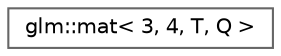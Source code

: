 digraph "Graphical Class Hierarchy"
{
 // LATEX_PDF_SIZE
  bgcolor="transparent";
  edge [fontname=Helvetica,fontsize=10,labelfontname=Helvetica,labelfontsize=10];
  node [fontname=Helvetica,fontsize=10,shape=box,height=0.2,width=0.4];
  rankdir="LR";
  Node0 [id="Node000000",label="glm::mat\< 3, 4, T, Q \>",height=0.2,width=0.4,color="grey40", fillcolor="white", style="filled",URL="$structglm_1_1mat_3_013_00_014_00_01_t_00_01_q_01_4.html",tooltip=" "];
}
